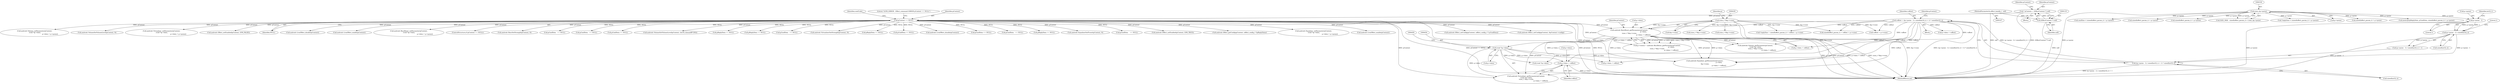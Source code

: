 digraph "0_Android_9e29523b9537983b4c4b205ff868d0b3bca0383b@pointer" {
"1000464" [label="(Call,p->data + voffset)"];
"1000453" [label="(Call,(void *)p->data)"];
"1000424" [label="(Call,android::BassBoost_getParameter(pContext,\n                                                            p->data,\n (size_t *)&p->vsize,\n                                                            p->data + voffset))"];
"1000151" [label="(Call,pContext == NULL)"];
"1000116" [label="(Call,* pContext = (EffectContext *) self)"];
"1000118" [label="(Call,(EffectContext *) self)"];
"1000108" [label="(MethodParameterIn,effect_handle_t  self)"];
"1000429" [label="(Call,(size_t *)&p->vsize)"];
"1000398" [label="(Call,voffset = ((p->psize - 1) / sizeof(int32_t) + 1) * sizeof(int32_t))"];
"1000400" [label="(Call,((p->psize - 1) / sizeof(int32_t) + 1) * sizeof(int32_t))"];
"1000402" [label="(Call,(p->psize - 1) / sizeof(int32_t))"];
"1000403" [label="(Call,p->psize - 1)"];
"1000329" [label="(Call,(size_t)p->psize)"];
"1000108" [label="(MethodParameterIn,effect_handle_t  self)"];
"1001079" [label="(Call,android::LvmEffect_enable(pContext))"];
"1000453" [label="(Call,(void *)p->data)"];
"1000274" [label="(Call,android::Effect_setConfig(pContext, (effect_config_t *) pCmdData))"];
"1000117" [label="(Identifier,pContext)"];
"1000401" [label="(Call,(p->psize - 1) / sizeof(int32_t) + 1)"];
"1000308" [label="(Call,android::Effect_setConfig(pContext, &pContext->config))"];
"1000822" [label="(Call,android::Volume_setParameter(pContext,\n (void *)p->data,\n                                                                 p->data + p->psize))"];
"1000464" [label="(Call,p->data + voffset)"];
"1000235" [label="(Call,android::VolumeSetVolumeLevel(pContext, 0))"];
"1000114" [label="(Block,)"];
"1000120" [label="(Identifier,self)"];
"1000402" [label="(Call,(p->psize - 1) / sizeof(int32_t))"];
"1000371" [label="(Call,sizeof(effect_param_t) + p->psize)"];
"1000451" [label="(Call,android::Virtualizer_getParameter(pContext,\n (void *)p->data,\n (size_t *)&p->vsize,\n                                                              p->data + voffset))"];
"1000526" [label="(Call,sizeof(effect_param_t) + voffset + p->vsize)"];
"1000694" [label="(Call,android::Virtualizer_setParameter(pContext,\n (void *)p->data,\n                                                                       p->data + p->psize))"];
"1000383" [label="(Call,memcpy(pReplyData, pCmdData, sizeof(effect_param_t) + p->psize))"];
"1000505" [label="(Call,android::Volume_getParameter(pContext,\n (void *)p->data,\n (size_t *)&p->vsize,\n                                                         p->data + voffset))"];
"1000895" [label="(Call,android::Effect_setEnabled(pContext, LVM_FALSE))"];
"1000352" [label="(Call,cmdSize < (sizeof(effect_param_t) + p->psize))"];
"1000161" [label="(Identifier,cmdCode)"];
"1000403" [label="(Call,p->psize - 1)"];
"1000153" [label="(Identifier,NULL)"];
"1001047" [label="(Call,android::LvmEffect_disable(pContext))"];
"1000116" [label="(Call,* pContext = (EffectContext *) self)"];
"1000437" [label="(Identifier,p)"];
"1000125" [label="(Identifier,pContext)"];
"1000455" [label="(Call,p->data)"];
"1000435" [label="(Call,p->data + voffset)"];
"1000995" [label="(Call,android::LvmEffect_enable(pContext))"];
"1000354" [label="(Call,sizeof(effect_param_t) + p->psize)"];
"1000603" [label="(Call,android::BassBoost_setParameter(pContext,\n (void *)p->data,\n                                                                    p->data + p->psize))"];
"1000118" [label="(Call,(EffectContext *) self)"];
"1001271" [label="(MethodReturn,int)"];
"1000150" [label="(ControlStructure,if (pContext == NULL))"];
"1000200" [label="(Call,android::BassSetStrength(pContext, 0))"];
"1000904" [label="(Call,pCmdData   == NULL)"];
"1000546" [label="(Call,pCmdData   == NULL)"];
"1001119" [label="(Call,pCmdData == NULL)"];
"1000329" [label="(Call,(size_t)p->psize)"];
"1000386" [label="(Call,sizeof(effect_param_t) + p->psize)"];
"1000324" [label="(Call,SIZE_MAX - sizeof(effect_param_t) < (size_t)p->psize)"];
"1000529" [label="(Call,voffset + p->vsize)"];
"1000507" [label="(Call,(void *)p->data)"];
"1000368" [label="(Call,*replySize < (sizeof(effect_param_t) + p->psize))"];
"1000151" [label="(Call,pContext == NULL)"];
"1001211" [label="(Call,android::VolumeSetVolumeLevel(pContext, (int16_t)(maxdB*100)))"];
"1000425" [label="(Identifier,pContext)"];
"1000166" [label="(Call,pReplyData == NULL)"];
"1000426" [label="(Call,p->data)"];
"1000842" [label="(Call,pReplyData == NULL)"];
"1000431" [label="(Call,&p->vsize)"];
"1000407" [label="(Literal,1)"];
"1000411" [label="(Call,sizeof(int32_t))"];
"1000408" [label="(Call,sizeof(int32_t))"];
"1000156" [label="(Literal,\"\tLVM_ERROR : Effect_command ERROR pContext == NULL\")"];
"1000489" [label="(Call,p->data + voffset)"];
"1000626" [label="(Call,pCmdData   == NULL)"];
"1000400" [label="(Call,((p->psize - 1) / sizeof(int32_t) + 1) * sizeof(int32_t))"];
"1000210" [label="(Call,android::VirtualizerSetStrength(pContext, 0))"];
"1000872" [label="(Call,pReplyData == NULL)"];
"1000717" [label="(Call,pCmdData == NULL)"];
"1000316" [label="(Block,)"];
"1000429" [label="(Call,(size_t *)&p->vsize)"];
"1000468" [label="(Identifier,voffset)"];
"1000399" [label="(Identifier,voffset)"];
"1000963" [label="(Call,android::LvmEffect_disable(pContext))"];
"1000420" [label="(Call,p->status = android::BassBoost_getParameter(pContext,\n                                                            p->data,\n (size_t *)&p->vsize,\n                                                            p->data + voffset))"];
"1000343" [label="(Call,pCmdData == NULL)"];
"1000781" [label="(Call,pCmdData   == NULL)"];
"1000283" [label="(Call,pReplyData == NULL)"];
"1000220" [label="(Call,android::EqualizerSetPreset(pContext, 0))"];
"1000410" [label="(Literal,1)"];
"1000465" [label="(Call,p->data)"];
"1000242" [label="(Call,pCmdData    == NULL)"];
"1000512" [label="(Call,(size_t *)&p->vsize)"];
"1000480" [label="(Call,android::Equalizer_getParameter(pContext,\n                                                            p->data,\n &p->vsize,\n                                                            p->data + voffset))"];
"1000865" [label="(Call,android::Effect_setEnabled(pContext, LVM_TRUE))"];
"1000424" [label="(Call,android::BassBoost_getParameter(pContext,\n                                                            p->data,\n (size_t *)&p->vsize,\n                                                            p->data + voffset))"];
"1000398" [label="(Call,voffset = ((p->psize - 1) / sizeof(int32_t) + 1) * sizeof(int32_t))"];
"1000152" [label="(Identifier,pContext)"];
"1000301" [label="(Call,android::Effect_getConfig(pContext, (effect_config_t *)pReplyData))"];
"1000458" [label="(Call,(size_t *)&p->vsize)"];
"1000404" [label="(Call,p->psize)"];
"1000518" [label="(Call,p->data + voffset)"];
"1000523" [label="(Call,*replySize = sizeof(effect_param_t) + voffset + p->vsize)"];
"1000331" [label="(Call,p->psize)"];
"1000416" [label="(Identifier,pContext)"];
"1000758" [label="(Call,android::Equalizer_setParameter(pContext,\n (void *)p->data,\n                                                                     p->data + p->psize))"];
"1000409" [label="(Identifier,int32_t)"];
"1000464" -> "1000451"  [label="AST: "];
"1000464" -> "1000468"  [label="CFG: "];
"1000465" -> "1000464"  [label="AST: "];
"1000468" -> "1000464"  [label="AST: "];
"1000451" -> "1000464"  [label="CFG: "];
"1000464" -> "1001271"  [label="DDG: p->data"];
"1000453" -> "1000464"  [label="DDG: p->data"];
"1000398" -> "1000464"  [label="DDG: voffset"];
"1000453" -> "1000451"  [label="AST: "];
"1000453" -> "1000455"  [label="CFG: "];
"1000454" -> "1000453"  [label="AST: "];
"1000455" -> "1000453"  [label="AST: "];
"1000459" -> "1000453"  [label="CFG: "];
"1000453" -> "1000451"  [label="DDG: p->data"];
"1000424" -> "1000453"  [label="DDG: p->data"];
"1000453" -> "1000480"  [label="DDG: p->data"];
"1000453" -> "1000489"  [label="DDG: p->data"];
"1000453" -> "1000507"  [label="DDG: p->data"];
"1000424" -> "1000420"  [label="AST: "];
"1000424" -> "1000435"  [label="CFG: "];
"1000425" -> "1000424"  [label="AST: "];
"1000426" -> "1000424"  [label="AST: "];
"1000429" -> "1000424"  [label="AST: "];
"1000435" -> "1000424"  [label="AST: "];
"1000420" -> "1000424"  [label="CFG: "];
"1000424" -> "1001271"  [label="DDG: p->data"];
"1000424" -> "1001271"  [label="DDG: pContext"];
"1000424" -> "1001271"  [label="DDG: p->data + voffset"];
"1000424" -> "1001271"  [label="DDG: (size_t *)&p->vsize"];
"1000424" -> "1000420"  [label="DDG: pContext"];
"1000424" -> "1000420"  [label="DDG: p->data"];
"1000424" -> "1000420"  [label="DDG: (size_t *)&p->vsize"];
"1000424" -> "1000420"  [label="DDG: p->data + voffset"];
"1000151" -> "1000424"  [label="DDG: pContext"];
"1000429" -> "1000424"  [label="DDG: &p->vsize"];
"1000398" -> "1000424"  [label="DDG: voffset"];
"1000424" -> "1000451"  [label="DDG: pContext"];
"1000424" -> "1000480"  [label="DDG: pContext"];
"1000424" -> "1000480"  [label="DDG: p->data"];
"1000424" -> "1000489"  [label="DDG: p->data"];
"1000424" -> "1000505"  [label="DDG: pContext"];
"1000424" -> "1000507"  [label="DDG: p->data"];
"1000151" -> "1000150"  [label="AST: "];
"1000151" -> "1000153"  [label="CFG: "];
"1000152" -> "1000151"  [label="AST: "];
"1000153" -> "1000151"  [label="AST: "];
"1000156" -> "1000151"  [label="CFG: "];
"1000161" -> "1000151"  [label="CFG: "];
"1000151" -> "1001271"  [label="DDG: pContext == NULL"];
"1000151" -> "1001271"  [label="DDG: pContext"];
"1000151" -> "1001271"  [label="DDG: NULL"];
"1000116" -> "1000151"  [label="DDG: pContext"];
"1000151" -> "1000166"  [label="DDG: NULL"];
"1000151" -> "1000200"  [label="DDG: pContext"];
"1000151" -> "1000210"  [label="DDG: pContext"];
"1000151" -> "1000220"  [label="DDG: pContext"];
"1000151" -> "1000235"  [label="DDG: pContext"];
"1000151" -> "1000242"  [label="DDG: NULL"];
"1000151" -> "1000274"  [label="DDG: pContext"];
"1000151" -> "1000283"  [label="DDG: NULL"];
"1000151" -> "1000301"  [label="DDG: pContext"];
"1000151" -> "1000308"  [label="DDG: pContext"];
"1000151" -> "1000343"  [label="DDG: NULL"];
"1000151" -> "1000451"  [label="DDG: pContext"];
"1000151" -> "1000480"  [label="DDG: pContext"];
"1000151" -> "1000505"  [label="DDG: pContext"];
"1000151" -> "1000546"  [label="DDG: NULL"];
"1000151" -> "1000603"  [label="DDG: pContext"];
"1000151" -> "1000626"  [label="DDG: NULL"];
"1000151" -> "1000694"  [label="DDG: pContext"];
"1000151" -> "1000717"  [label="DDG: NULL"];
"1000151" -> "1000758"  [label="DDG: pContext"];
"1000151" -> "1000781"  [label="DDG: NULL"];
"1000151" -> "1000822"  [label="DDG: pContext"];
"1000151" -> "1000842"  [label="DDG: NULL"];
"1000151" -> "1000865"  [label="DDG: pContext"];
"1000151" -> "1000872"  [label="DDG: NULL"];
"1000151" -> "1000895"  [label="DDG: pContext"];
"1000151" -> "1000904"  [label="DDG: NULL"];
"1000151" -> "1000963"  [label="DDG: pContext"];
"1000151" -> "1000995"  [label="DDG: pContext"];
"1000151" -> "1001047"  [label="DDG: pContext"];
"1000151" -> "1001079"  [label="DDG: pContext"];
"1000151" -> "1001119"  [label="DDG: NULL"];
"1000151" -> "1001211"  [label="DDG: pContext"];
"1000116" -> "1000114"  [label="AST: "];
"1000116" -> "1000118"  [label="CFG: "];
"1000117" -> "1000116"  [label="AST: "];
"1000118" -> "1000116"  [label="AST: "];
"1000125" -> "1000116"  [label="CFG: "];
"1000116" -> "1001271"  [label="DDG: (EffectContext *) self"];
"1000118" -> "1000116"  [label="DDG: self"];
"1000118" -> "1000120"  [label="CFG: "];
"1000119" -> "1000118"  [label="AST: "];
"1000120" -> "1000118"  [label="AST: "];
"1000118" -> "1001271"  [label="DDG: self"];
"1000108" -> "1000118"  [label="DDG: self"];
"1000108" -> "1000107"  [label="AST: "];
"1000108" -> "1001271"  [label="DDG: self"];
"1000429" -> "1000431"  [label="CFG: "];
"1000430" -> "1000429"  [label="AST: "];
"1000431" -> "1000429"  [label="AST: "];
"1000437" -> "1000429"  [label="CFG: "];
"1000429" -> "1001271"  [label="DDG: &p->vsize"];
"1000429" -> "1000458"  [label="DDG: &p->vsize"];
"1000429" -> "1000480"  [label="DDG: &p->vsize"];
"1000429" -> "1000512"  [label="DDG: &p->vsize"];
"1000429" -> "1000523"  [label="DDG: &p->vsize"];
"1000429" -> "1000526"  [label="DDG: &p->vsize"];
"1000429" -> "1000529"  [label="DDG: &p->vsize"];
"1000398" -> "1000316"  [label="AST: "];
"1000398" -> "1000400"  [label="CFG: "];
"1000399" -> "1000398"  [label="AST: "];
"1000400" -> "1000398"  [label="AST: "];
"1000416" -> "1000398"  [label="CFG: "];
"1000398" -> "1001271"  [label="DDG: ((p->psize - 1) / sizeof(int32_t) + 1) * sizeof(int32_t)"];
"1000400" -> "1000398"  [label="DDG: (p->psize - 1) / sizeof(int32_t) + 1"];
"1000398" -> "1000435"  [label="DDG: voffset"];
"1000398" -> "1000451"  [label="DDG: voffset"];
"1000398" -> "1000480"  [label="DDG: voffset"];
"1000398" -> "1000489"  [label="DDG: voffset"];
"1000398" -> "1000505"  [label="DDG: voffset"];
"1000398" -> "1000518"  [label="DDG: voffset"];
"1000398" -> "1000523"  [label="DDG: voffset"];
"1000398" -> "1000526"  [label="DDG: voffset"];
"1000398" -> "1000529"  [label="DDG: voffset"];
"1000400" -> "1000411"  [label="CFG: "];
"1000401" -> "1000400"  [label="AST: "];
"1000411" -> "1000400"  [label="AST: "];
"1000400" -> "1001271"  [label="DDG: (p->psize - 1) / sizeof(int32_t) + 1"];
"1000402" -> "1000400"  [label="DDG: p->psize - 1"];
"1000402" -> "1000401"  [label="AST: "];
"1000402" -> "1000408"  [label="CFG: "];
"1000403" -> "1000402"  [label="AST: "];
"1000408" -> "1000402"  [label="AST: "];
"1000410" -> "1000402"  [label="CFG: "];
"1000402" -> "1001271"  [label="DDG: p->psize - 1"];
"1000402" -> "1000401"  [label="DDG: p->psize - 1"];
"1000403" -> "1000402"  [label="DDG: p->psize"];
"1000403" -> "1000402"  [label="DDG: 1"];
"1000403" -> "1000407"  [label="CFG: "];
"1000404" -> "1000403"  [label="AST: "];
"1000407" -> "1000403"  [label="AST: "];
"1000409" -> "1000403"  [label="CFG: "];
"1000403" -> "1001271"  [label="DDG: p->psize"];
"1000329" -> "1000403"  [label="DDG: p->psize"];
"1000329" -> "1000324"  [label="AST: "];
"1000329" -> "1000331"  [label="CFG: "];
"1000330" -> "1000329"  [label="AST: "];
"1000331" -> "1000329"  [label="AST: "];
"1000324" -> "1000329"  [label="CFG: "];
"1000329" -> "1001271"  [label="DDG: p->psize"];
"1000329" -> "1000324"  [label="DDG: p->psize"];
"1000329" -> "1000352"  [label="DDG: p->psize"];
"1000329" -> "1000354"  [label="DDG: p->psize"];
"1000329" -> "1000368"  [label="DDG: p->psize"];
"1000329" -> "1000371"  [label="DDG: p->psize"];
"1000329" -> "1000383"  [label="DDG: p->psize"];
"1000329" -> "1000386"  [label="DDG: p->psize"];
}
